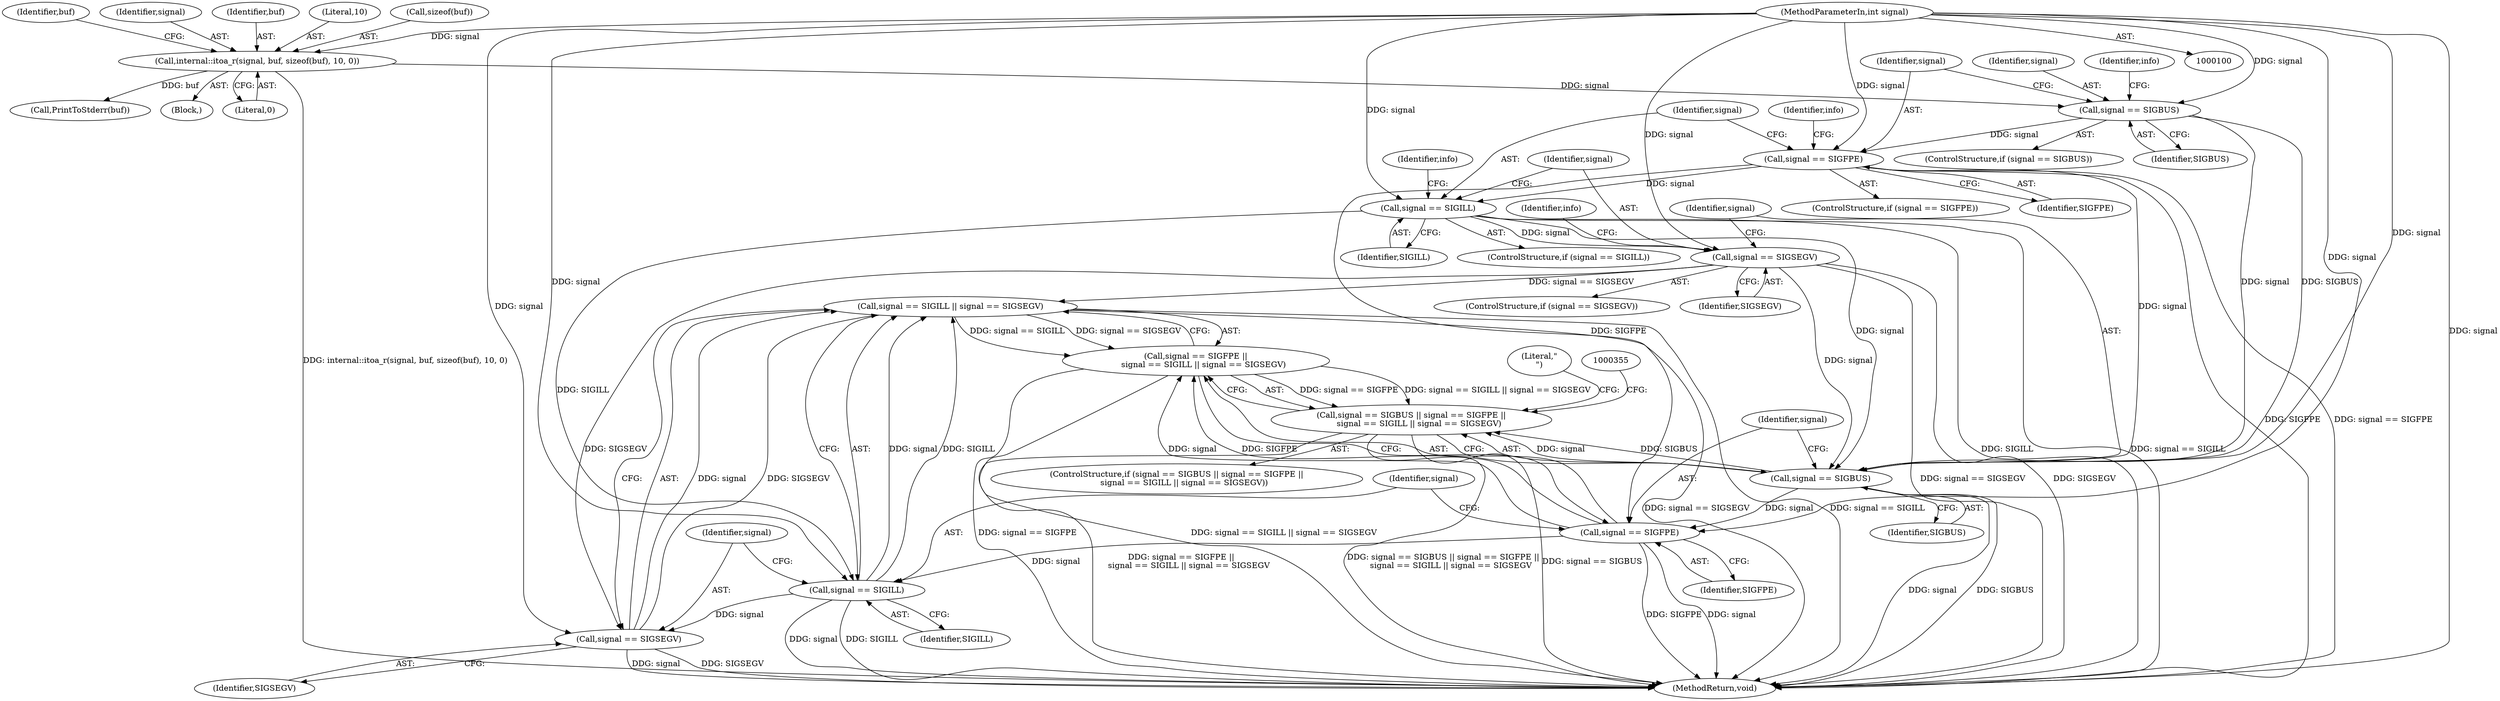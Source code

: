digraph "0_Chrome_805eabb91d386c86bd64336c7643f6dfa864151d@API" {
"1000345" [label="(Call,signal == SIGILL || signal == SIGSEGV)"];
"1000346" [label="(Call,signal == SIGILL)"];
"1000342" [label="(Call,signal == SIGFPE)"];
"1000338" [label="(Call,signal == SIGBUS)"];
"1000312" [label="(Call,signal == SIGSEGV)"];
"1000241" [label="(Call,signal == SIGILL)"];
"1000161" [label="(Call,signal == SIGFPE)"];
"1000126" [label="(Call,signal == SIGBUS)"];
"1000116" [label="(Call,internal::itoa_r(signal, buf, sizeof(buf), 10, 0))"];
"1000101" [label="(MethodParameterIn,int signal)"];
"1000349" [label="(Call,signal == SIGSEGV)"];
"1000341" [label="(Call,signal == SIGFPE ||\n      signal == SIGILL || signal == SIGSEGV)"];
"1000337" [label="(Call,signal == SIGBUS || signal == SIGFPE ||\n      signal == SIGILL || signal == SIGSEGV)"];
"1000123" [label="(Call,PrintToStderr(buf))"];
"1000346" [label="(Call,signal == SIGILL)"];
"1000242" [label="(Identifier,signal)"];
"1000445" [label="(MethodReturn,void)"];
"1000243" [label="(Identifier,SIGILL)"];
"1000168" [label="(Identifier,info)"];
"1000117" [label="(Identifier,signal)"];
"1000104" [label="(Block,)"];
"1000118" [label="(Identifier,buf)"];
"1000337" [label="(Call,signal == SIGBUS || signal == SIGFPE ||\n      signal == SIGILL || signal == SIGSEGV)"];
"1000343" [label="(Identifier,signal)"];
"1000313" [label="(Identifier,signal)"];
"1000101" [label="(MethodParameterIn,int signal)"];
"1000340" [label="(Identifier,SIGBUS)"];
"1000311" [label="(ControlStructure,if (signal == SIGSEGV))"];
"1000163" [label="(Identifier,SIGFPE)"];
"1000162" [label="(Identifier,signal)"];
"1000125" [label="(ControlStructure,if (signal == SIGBUS))"];
"1000336" [label="(ControlStructure,if (signal == SIGBUS || signal == SIGFPE ||\n      signal == SIGILL || signal == SIGSEGV))"];
"1000121" [label="(Literal,10)"];
"1000160" [label="(ControlStructure,if (signal == SIGFPE))"];
"1000127" [label="(Identifier,signal)"];
"1000128" [label="(Identifier,SIGBUS)"];
"1000367" [label="(Literal,\"\n\")"];
"1000126" [label="(Call,signal == SIGBUS)"];
"1000345" [label="(Call,signal == SIGILL || signal == SIGSEGV)"];
"1000339" [label="(Identifier,signal)"];
"1000240" [label="(ControlStructure,if (signal == SIGILL))"];
"1000342" [label="(Call,signal == SIGFPE)"];
"1000319" [label="(Identifier,info)"];
"1000351" [label="(Identifier,SIGSEGV)"];
"1000122" [label="(Literal,0)"];
"1000347" [label="(Identifier,signal)"];
"1000133" [label="(Identifier,info)"];
"1000341" [label="(Call,signal == SIGFPE ||\n      signal == SIGILL || signal == SIGSEGV)"];
"1000338" [label="(Call,signal == SIGBUS)"];
"1000348" [label="(Identifier,SIGILL)"];
"1000119" [label="(Call,sizeof(buf))"];
"1000248" [label="(Identifier,info)"];
"1000349" [label="(Call,signal == SIGSEGV)"];
"1000241" [label="(Call,signal == SIGILL)"];
"1000350" [label="(Identifier,signal)"];
"1000314" [label="(Identifier,SIGSEGV)"];
"1000116" [label="(Call,internal::itoa_r(signal, buf, sizeof(buf), 10, 0))"];
"1000312" [label="(Call,signal == SIGSEGV)"];
"1000161" [label="(Call,signal == SIGFPE)"];
"1000344" [label="(Identifier,SIGFPE)"];
"1000124" [label="(Identifier,buf)"];
"1000345" -> "1000341"  [label="AST: "];
"1000345" -> "1000346"  [label="CFG: "];
"1000345" -> "1000349"  [label="CFG: "];
"1000346" -> "1000345"  [label="AST: "];
"1000349" -> "1000345"  [label="AST: "];
"1000341" -> "1000345"  [label="CFG: "];
"1000345" -> "1000445"  [label="DDG: signal == SIGSEGV"];
"1000345" -> "1000445"  [label="DDG: signal == SIGILL"];
"1000345" -> "1000341"  [label="DDG: signal == SIGILL"];
"1000345" -> "1000341"  [label="DDG: signal == SIGSEGV"];
"1000346" -> "1000345"  [label="DDG: signal"];
"1000346" -> "1000345"  [label="DDG: SIGILL"];
"1000349" -> "1000345"  [label="DDG: signal"];
"1000349" -> "1000345"  [label="DDG: SIGSEGV"];
"1000312" -> "1000345"  [label="DDG: signal == SIGSEGV"];
"1000346" -> "1000348"  [label="CFG: "];
"1000347" -> "1000346"  [label="AST: "];
"1000348" -> "1000346"  [label="AST: "];
"1000350" -> "1000346"  [label="CFG: "];
"1000346" -> "1000445"  [label="DDG: SIGILL"];
"1000346" -> "1000445"  [label="DDG: signal"];
"1000342" -> "1000346"  [label="DDG: signal"];
"1000101" -> "1000346"  [label="DDG: signal"];
"1000241" -> "1000346"  [label="DDG: SIGILL"];
"1000346" -> "1000349"  [label="DDG: signal"];
"1000342" -> "1000341"  [label="AST: "];
"1000342" -> "1000344"  [label="CFG: "];
"1000343" -> "1000342"  [label="AST: "];
"1000344" -> "1000342"  [label="AST: "];
"1000347" -> "1000342"  [label="CFG: "];
"1000341" -> "1000342"  [label="CFG: "];
"1000342" -> "1000445"  [label="DDG: SIGFPE"];
"1000342" -> "1000445"  [label="DDG: signal"];
"1000342" -> "1000341"  [label="DDG: signal"];
"1000342" -> "1000341"  [label="DDG: SIGFPE"];
"1000338" -> "1000342"  [label="DDG: signal"];
"1000101" -> "1000342"  [label="DDG: signal"];
"1000161" -> "1000342"  [label="DDG: SIGFPE"];
"1000338" -> "1000337"  [label="AST: "];
"1000338" -> "1000340"  [label="CFG: "];
"1000339" -> "1000338"  [label="AST: "];
"1000340" -> "1000338"  [label="AST: "];
"1000343" -> "1000338"  [label="CFG: "];
"1000337" -> "1000338"  [label="CFG: "];
"1000338" -> "1000445"  [label="DDG: signal"];
"1000338" -> "1000445"  [label="DDG: SIGBUS"];
"1000338" -> "1000337"  [label="DDG: signal"];
"1000338" -> "1000337"  [label="DDG: SIGBUS"];
"1000312" -> "1000338"  [label="DDG: signal"];
"1000126" -> "1000338"  [label="DDG: signal"];
"1000126" -> "1000338"  [label="DDG: SIGBUS"];
"1000241" -> "1000338"  [label="DDG: signal"];
"1000161" -> "1000338"  [label="DDG: signal"];
"1000101" -> "1000338"  [label="DDG: signal"];
"1000312" -> "1000311"  [label="AST: "];
"1000312" -> "1000314"  [label="CFG: "];
"1000313" -> "1000312"  [label="AST: "];
"1000314" -> "1000312"  [label="AST: "];
"1000319" -> "1000312"  [label="CFG: "];
"1000339" -> "1000312"  [label="CFG: "];
"1000312" -> "1000445"  [label="DDG: signal == SIGSEGV"];
"1000312" -> "1000445"  [label="DDG: SIGSEGV"];
"1000241" -> "1000312"  [label="DDG: signal"];
"1000101" -> "1000312"  [label="DDG: signal"];
"1000312" -> "1000349"  [label="DDG: SIGSEGV"];
"1000241" -> "1000240"  [label="AST: "];
"1000241" -> "1000243"  [label="CFG: "];
"1000242" -> "1000241"  [label="AST: "];
"1000243" -> "1000241"  [label="AST: "];
"1000248" -> "1000241"  [label="CFG: "];
"1000313" -> "1000241"  [label="CFG: "];
"1000241" -> "1000445"  [label="DDG: signal == SIGILL"];
"1000241" -> "1000445"  [label="DDG: SIGILL"];
"1000161" -> "1000241"  [label="DDG: signal"];
"1000101" -> "1000241"  [label="DDG: signal"];
"1000161" -> "1000160"  [label="AST: "];
"1000161" -> "1000163"  [label="CFG: "];
"1000162" -> "1000161"  [label="AST: "];
"1000163" -> "1000161"  [label="AST: "];
"1000168" -> "1000161"  [label="CFG: "];
"1000242" -> "1000161"  [label="CFG: "];
"1000161" -> "1000445"  [label="DDG: SIGFPE"];
"1000161" -> "1000445"  [label="DDG: signal == SIGFPE"];
"1000126" -> "1000161"  [label="DDG: signal"];
"1000101" -> "1000161"  [label="DDG: signal"];
"1000126" -> "1000125"  [label="AST: "];
"1000126" -> "1000128"  [label="CFG: "];
"1000127" -> "1000126"  [label="AST: "];
"1000128" -> "1000126"  [label="AST: "];
"1000133" -> "1000126"  [label="CFG: "];
"1000162" -> "1000126"  [label="CFG: "];
"1000116" -> "1000126"  [label="DDG: signal"];
"1000101" -> "1000126"  [label="DDG: signal"];
"1000116" -> "1000104"  [label="AST: "];
"1000116" -> "1000122"  [label="CFG: "];
"1000117" -> "1000116"  [label="AST: "];
"1000118" -> "1000116"  [label="AST: "];
"1000119" -> "1000116"  [label="AST: "];
"1000121" -> "1000116"  [label="AST: "];
"1000122" -> "1000116"  [label="AST: "];
"1000124" -> "1000116"  [label="CFG: "];
"1000116" -> "1000445"  [label="DDG: internal::itoa_r(signal, buf, sizeof(buf), 10, 0)"];
"1000101" -> "1000116"  [label="DDG: signal"];
"1000116" -> "1000123"  [label="DDG: buf"];
"1000101" -> "1000100"  [label="AST: "];
"1000101" -> "1000445"  [label="DDG: signal"];
"1000101" -> "1000349"  [label="DDG: signal"];
"1000349" -> "1000351"  [label="CFG: "];
"1000350" -> "1000349"  [label="AST: "];
"1000351" -> "1000349"  [label="AST: "];
"1000349" -> "1000445"  [label="DDG: SIGSEGV"];
"1000349" -> "1000445"  [label="DDG: signal"];
"1000341" -> "1000337"  [label="AST: "];
"1000337" -> "1000341"  [label="CFG: "];
"1000341" -> "1000445"  [label="DDG: signal == SIGFPE"];
"1000341" -> "1000445"  [label="DDG: signal == SIGILL || signal == SIGSEGV"];
"1000341" -> "1000337"  [label="DDG: signal == SIGFPE"];
"1000341" -> "1000337"  [label="DDG: signal == SIGILL || signal == SIGSEGV"];
"1000337" -> "1000336"  [label="AST: "];
"1000355" -> "1000337"  [label="CFG: "];
"1000367" -> "1000337"  [label="CFG: "];
"1000337" -> "1000445"  [label="DDG: signal == SIGBUS"];
"1000337" -> "1000445"  [label="DDG: signal == SIGFPE ||\n      signal == SIGILL || signal == SIGSEGV"];
"1000337" -> "1000445"  [label="DDG: signal == SIGBUS || signal == SIGFPE ||\n      signal == SIGILL || signal == SIGSEGV"];
}
